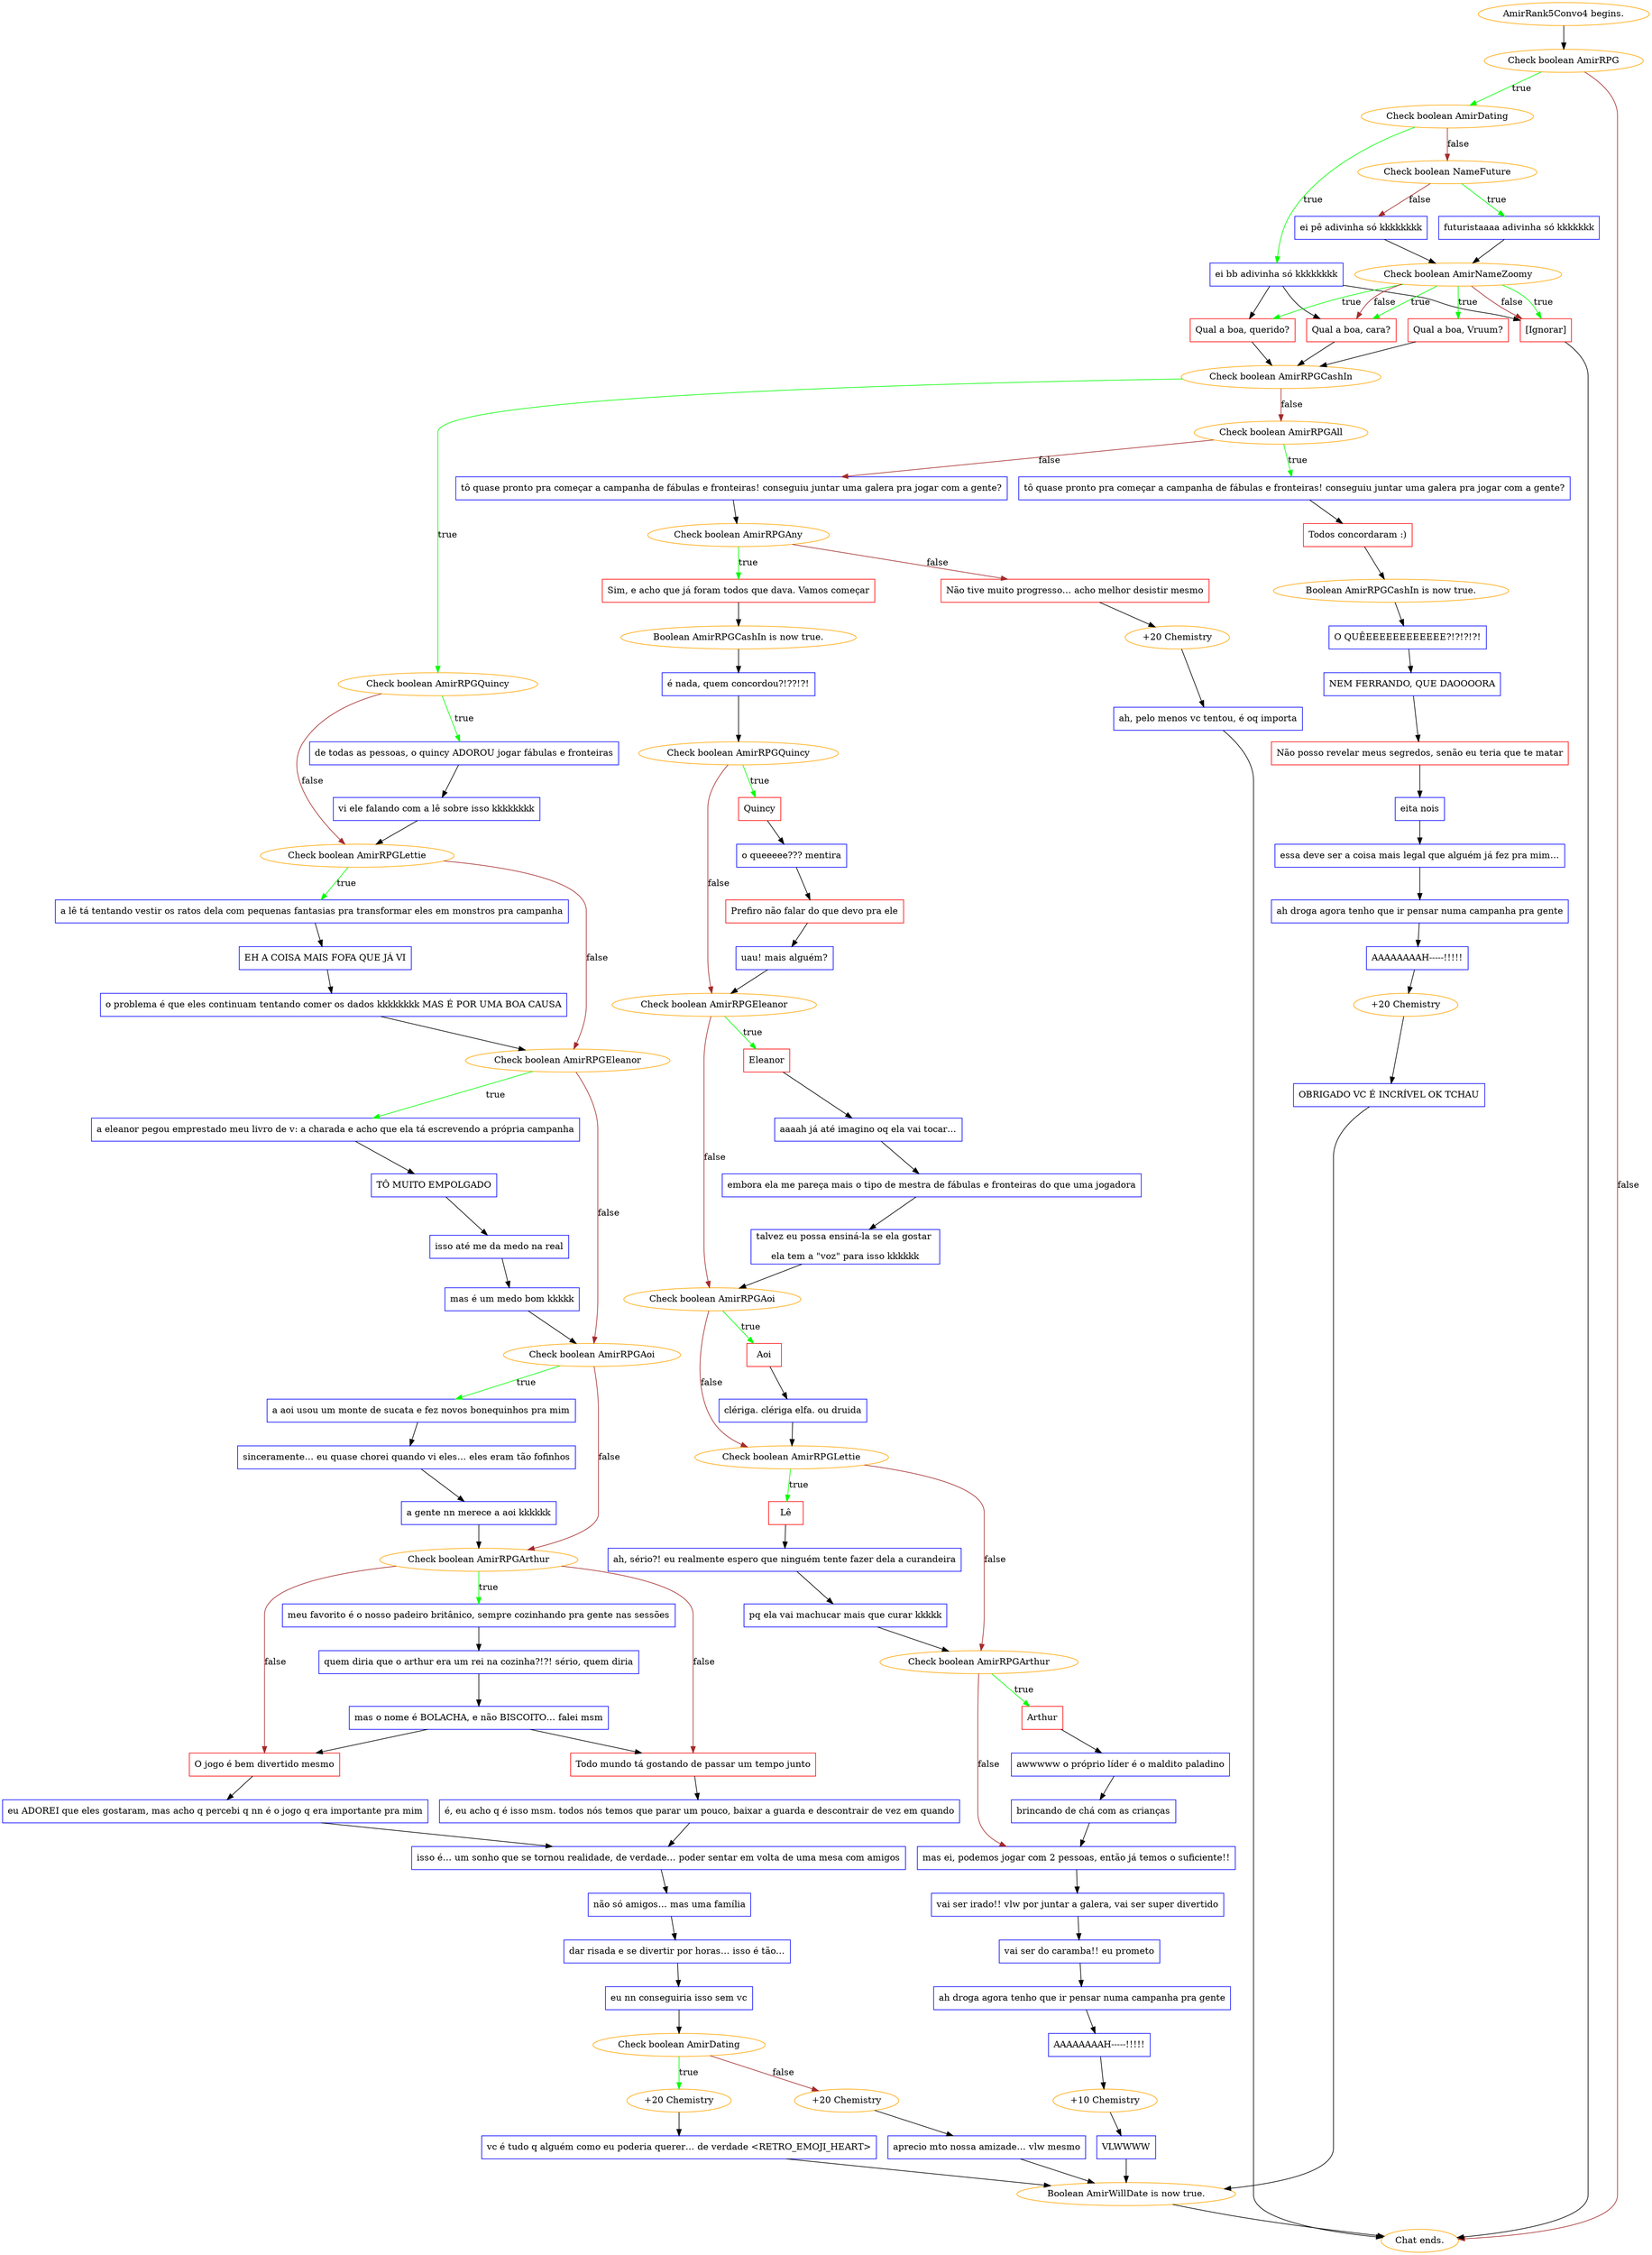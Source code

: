 digraph {
	"AmirRank5Convo4 begins." [color=orange];
		"AmirRank5Convo4 begins." -> j3858128195;
	j3858128195 [label="Check boolean AmirRPG",color=orange];
		j3858128195 -> j3476817092 [label=true,color=green];
		j3858128195 -> "Chat ends." [label=false,color=brown];
	j3476817092 [label="Check boolean AmirDating",color=orange];
		j3476817092 -> j1209315506 [label=true,color=green];
		j3476817092 -> j2625634134 [label=false,color=brown];
	"Chat ends." [color=orange];
	j1209315506 [label="ei bb adivinha só kkkkkkkk",shape=box,color=blue];
		j1209315506 -> j2354211325;
		j1209315506 -> j323268179;
		j1209315506 -> j984287941;
	j2625634134 [label="Check boolean NameFuture",color=orange];
		j2625634134 -> j3285714234 [label=true,color=green];
		j2625634134 -> j1567202976 [label=false,color=brown];
	j2354211325 [label="Qual a boa, querido?",shape=box,color=red];
		j2354211325 -> j2469310741;
	j323268179 [label="Qual a boa, cara?",shape=box,color=red];
		j323268179 -> j2469310741;
	j984287941 [label="[Ignorar]",shape=box,color=red];
		j984287941 -> "Chat ends.";
	j3285714234 [label="futuristaaaa adivinha só kkkkkkk",shape=box,color=blue];
		j3285714234 -> j851589662;
	j1567202976 [label="ei pê adivinha só kkkkkkkk",shape=box,color=blue];
		j1567202976 -> j851589662;
	j2469310741 [label="Check boolean AmirRPGCashIn",color=orange];
		j2469310741 -> j829204582 [label=true,color=green];
		j2469310741 -> j2963346952 [label=false,color=brown];
	j851589662 [label="Check boolean AmirNameZoomy",color=orange];
		j851589662 -> j2354211325 [label=true,color=green];
		j851589662 -> j4179067486 [label=true,color=green];
		j851589662 -> j323268179 [label=true,color=green];
		j851589662 -> j984287941 [label=true,color=green];
		j851589662 -> j323268179 [label=false,color=brown];
		j851589662 -> j984287941 [label=false,color=brown];
	j829204582 [label="Check boolean AmirRPGQuincy",color=orange];
		j829204582 -> j1826078257 [label=true,color=green];
		j829204582 -> j349346713 [label=false,color=brown];
	j2963346952 [label="Check boolean AmirRPGAll",color=orange];
		j2963346952 -> j1850491747 [label=true,color=green];
		j2963346952 -> j1680428876 [label=false,color=brown];
	j4179067486 [label="Qual a boa, Vruum?",shape=box,color=red];
		j4179067486 -> j2469310741;
	j1826078257 [label="de todas as pessoas, o quincy ADOROU jogar fábulas e fronteiras",shape=box,color=blue];
		j1826078257 -> j2563878990;
	j349346713 [label="Check boolean AmirRPGLettie",color=orange];
		j349346713 -> j1608859721 [label=true,color=green];
		j349346713 -> j579735831 [label=false,color=brown];
	j1850491747 [label="tô quase pronto pra começar a campanha de fábulas e fronteiras! conseguiu juntar uma galera pra jogar com a gente?",shape=box,color=blue];
		j1850491747 -> j215860620;
	j1680428876 [label="tô quase pronto pra começar a campanha de fábulas e fronteiras! conseguiu juntar uma galera pra jogar com a gente?",shape=box,color=blue];
		j1680428876 -> j516058989;
	j2563878990 [label="vi ele falando com a lê sobre isso kkkkkkkk",shape=box,color=blue];
		j2563878990 -> j349346713;
	j1608859721 [label="a lê tá tentando vestir os ratos dela com pequenas fantasias pra transformar eles em monstros pra campanha",shape=box,color=blue];
		j1608859721 -> j3313296533;
	j579735831 [label="Check boolean AmirRPGEleanor",color=orange];
		j579735831 -> j2220617213 [label=true,color=green];
		j579735831 -> j1044804211 [label=false,color=brown];
	j215860620 [label="Todos concordaram :)",shape=box,color=red];
		j215860620 -> j947283763;
	j516058989 [label="Check boolean AmirRPGAny",color=orange];
		j516058989 -> j519959027 [label=true,color=green];
		j516058989 -> j3586981682 [label=false,color=brown];
	j3313296533 [label="EH A COISA MAIS FOFA QUE JÁ VI",shape=box,color=blue];
		j3313296533 -> j1885348066;
	j2220617213 [label="a eleanor pegou emprestado meu livro de v: a charada e acho que ela tá escrevendo a própria campanha",shape=box,color=blue];
		j2220617213 -> j2525280789;
	j1044804211 [label="Check boolean AmirRPGAoi",color=orange];
		j1044804211 -> j3115035105 [label=true,color=green];
		j1044804211 -> j400474391 [label=false,color=brown];
	j947283763 [label="Boolean AmirRPGCashIn is now true.",color=orange];
		j947283763 -> j859078729;
	j519959027 [label="Sim, e acho que já foram todos que dava. Vamos começar",shape=box,color=red];
		j519959027 -> j3775843858;
	j3586981682 [label="Não tive muito progresso… acho melhor desistir mesmo",shape=box,color=red];
		j3586981682 -> j2399766692;
	j1885348066 [label="o problema é que eles continuam tentando comer os dados kkkkkkkk MAS É POR UMA BOA CAUSA",shape=box,color=blue];
		j1885348066 -> j579735831;
	j2525280789 [label="TÔ MUITO EMPOLGADO",shape=box,color=blue];
		j2525280789 -> j2077457943;
	j3115035105 [label="a aoi usou um monte de sucata e fez novos bonequinhos pra mim",shape=box,color=blue];
		j3115035105 -> j1483523554;
	j400474391 [label="Check boolean AmirRPGArthur",color=orange];
		j400474391 -> j3290967017 [label=true,color=green];
		j400474391 -> j1716762455 [label=false,color=brown];
		j400474391 -> j4048092240 [label=false,color=brown];
	j859078729 [label="O QUÊEEEEEEEEEEEE?!?!?!?!",shape=box,color=blue];
		j859078729 -> j2861854360;
	j3775843858 [label="Boolean AmirRPGCashIn is now true.",color=orange];
		j3775843858 -> j1216364302;
	j2399766692 [label="+20 Chemistry",color=orange];
		j2399766692 -> j3258738837;
	j2077457943 [label="isso até me da medo na real",shape=box,color=blue];
		j2077457943 -> j2328440052;
	j1483523554 [label="sinceramente… eu quase chorei quando vi eles… eles eram tão fofinhos",shape=box,color=blue];
		j1483523554 -> j4159181215;
	j3290967017 [label="meu favorito é o nosso padeiro britânico, sempre cozinhando pra gente nas sessões",shape=box,color=blue];
		j3290967017 -> j1153022370;
	j1716762455 [label="O jogo é bem divertido mesmo",shape=box,color=red];
		j1716762455 -> j1561133596;
	j4048092240 [label="Todo mundo tá gostando de passar um tempo junto",shape=box,color=red];
		j4048092240 -> j3615206638;
	j2861854360 [label="NEM FERRANDO, QUE DAOOOORA",shape=box,color=blue];
		j2861854360 -> j2263165584;
	j1216364302 [label="é nada, quem concordou?!??!?!",shape=box,color=blue];
		j1216364302 -> j1247058907;
	j3258738837 [label="ah, pelo menos vc tentou, é oq importa",shape=box,color=blue];
		j3258738837 -> "Chat ends.";
	j2328440052 [label="mas é um medo bom kkkkk",shape=box,color=blue];
		j2328440052 -> j1044804211;
	j4159181215 [label="a gente nn merece a aoi kkkkkk",shape=box,color=blue];
		j4159181215 -> j400474391;
	j1153022370 [label="quem diria que o arthur era um rei na cozinha?!?! sério, quem diria",shape=box,color=blue];
		j1153022370 -> j3214759788;
	j1561133596 [label="eu ADOREI que eles gostaram, mas acho q percebi q nn é o jogo q era importante pra mim",shape=box,color=blue];
		j1561133596 -> j1996219563;
	j3615206638 [label="é, eu acho q é isso msm. todos nós temos que parar um pouco, baixar a guarda e descontrair de vez em quando",shape=box,color=blue];
		j3615206638 -> j1996219563;
	j2263165584 [label="Não posso revelar meus segredos, senão eu teria que te matar",shape=box,color=red];
		j2263165584 -> j387486197;
	j1247058907 [label="Check boolean AmirRPGQuincy",color=orange];
		j1247058907 -> j3092434551 [label=true,color=green];
		j1247058907 -> j747612989 [label=false,color=brown];
	j3214759788 [label="mas o nome é BOLACHA, e não BISCOITO… falei msm",shape=box,color=blue];
		j3214759788 -> j1716762455;
		j3214759788 -> j4048092240;
	j1996219563 [label="isso é… um sonho que se tornou realidade, de verdade… poder sentar em volta de uma mesa com amigos",shape=box,color=blue];
		j1996219563 -> j2177649922;
	j387486197 [label="eita nois",shape=box,color=blue];
		j387486197 -> j1969738350;
	j3092434551 [label="Quincy",shape=box,color=red];
		j3092434551 -> j517010443;
	j747612989 [label="Check boolean AmirRPGEleanor",color=orange];
		j747612989 -> j2807744896 [label=true,color=green];
		j747612989 -> j4013696291 [label=false,color=brown];
	j2177649922 [label="não só amigos… mas uma família",shape=box,color=blue];
		j2177649922 -> j2378354170;
	j1969738350 [label="essa deve ser a coisa mais legal que alguém já fez pra mim…",shape=box,color=blue];
		j1969738350 -> j1944736437;
	j517010443 [label="o queeeee??? mentira",shape=box,color=blue];
		j517010443 -> j146379473;
	j2807744896 [label="Eleanor",shape=box,color=red];
		j2807744896 -> j827281266;
	j4013696291 [label="Check boolean AmirRPGAoi",color=orange];
		j4013696291 -> j1195169506 [label=true,color=green];
		j4013696291 -> j116997806 [label=false,color=brown];
	j2378354170 [label="dar risada e se divertir por horas… isso é tão…",shape=box,color=blue];
		j2378354170 -> j3369653417;
	j1944736437 [label="ah droga agora tenho que ir pensar numa campanha pra gente",shape=box,color=blue];
		j1944736437 -> j1981124442;
	j146379473 [label="Prefiro não falar do que devo pra ele",shape=box,color=red];
		j146379473 -> j2259209621;
	j827281266 [label="aaaah já até imagino oq ela vai tocar…",shape=box,color=blue];
		j827281266 -> j1026794280;
	j1195169506 [label="Aoi",shape=box,color=red];
		j1195169506 -> j1267113478;
	j116997806 [label="Check boolean AmirRPGLettie",color=orange];
		j116997806 -> j4250179269 [label=true,color=green];
		j116997806 -> j994198793 [label=false,color=brown];
	j3369653417 [label="eu nn conseguiria isso sem vc",shape=box,color=blue];
		j3369653417 -> j3015855926;
	j1981124442 [label="AAAAAAAAH-----!!!!!",shape=box,color=blue];
		j1981124442 -> j246684975;
	j2259209621 [label="uau! mais alguém?",shape=box,color=blue];
		j2259209621 -> j747612989;
	j1026794280 [label="embora ela me pareça mais o tipo de mestra de fábulas e fronteiras do que uma jogadora",shape=box,color=blue];
		j1026794280 -> j3789987400;
	j1267113478 [label="clériga. clériga elfa. ou druida",shape=box,color=blue];
		j1267113478 -> j116997806;
	j4250179269 [label="Lê",shape=box,color=red];
		j4250179269 -> j336139108;
	j994198793 [label="Check boolean AmirRPGArthur",color=orange];
		j994198793 -> j1289995706 [label=true,color=green];
		j994198793 -> j1129878984 [label=false,color=brown];
	j3015855926 [label="Check boolean AmirDating",color=orange];
		j3015855926 -> j1115336848 [label=true,color=green];
		j3015855926 -> j1597305525 [label=false,color=brown];
	j246684975 [label="+20 Chemistry",color=orange];
		j246684975 -> j4193600887;
	j3789987400 [label="talvez eu possa ensiná-la se ela gostar 
ela tem a \"voz\" para isso kkkkkk",shape=box,color=blue];
		j3789987400 -> j4013696291;
	j336139108 [label="ah, sério?! eu realmente espero que ninguém tente fazer dela a curandeira",shape=box,color=blue];
		j336139108 -> j2928233618;
	j1289995706 [label="Arthur",shape=box,color=red];
		j1289995706 -> j1571047108;
	j1129878984 [label="mas ei, podemos jogar com 2 pessoas, então já temos o suficiente!!",shape=box,color=blue];
		j1129878984 -> j3370502205;
	j1115336848 [label="+20 Chemistry",color=orange];
		j1115336848 -> j1872020134;
	j1597305525 [label="+20 Chemistry",color=orange];
		j1597305525 -> j1632371918;
	j4193600887 [label="OBRIGADO VC É INCRÍVEL OK TCHAU",shape=box,color=blue];
		j4193600887 -> j661208215;
	j2928233618 [label="pq ela vai machucar mais que curar kkkkk",shape=box,color=blue];
		j2928233618 -> j994198793;
	j1571047108 [label="awwwww o próprio líder é o maldito paladino",shape=box,color=blue];
		j1571047108 -> j1872962455;
	j3370502205 [label="vai ser irado!! vlw por juntar a galera, vai ser super divertido",shape=box,color=blue];
		j3370502205 -> j1193899070;
	j1872020134 [label="vc é tudo q alguém como eu poderia querer… de verdade <RETRO_EMOJI_HEART>",shape=box,color=blue];
		j1872020134 -> j661208215;
	j1632371918 [label="aprecio mto nossa amizade… vlw mesmo",shape=box,color=blue];
		j1632371918 -> j661208215;
	j661208215 [label="Boolean AmirWillDate is now true.",color=orange];
		j661208215 -> "Chat ends.";
	j1872962455 [label="brincando de chá com as crianças",shape=box,color=blue];
		j1872962455 -> j1129878984;
	j1193899070 [label="vai ser do caramba!! eu prometo",shape=box,color=blue];
		j1193899070 -> j3522655685;
	j3522655685 [label="ah droga agora tenho que ir pensar numa campanha pra gente",shape=box,color=blue];
		j3522655685 -> j1270957529;
	j1270957529 [label="AAAAAAAAH-----!!!!!",shape=box,color=blue];
		j1270957529 -> j1764077250;
	j1764077250 [label="+10 Chemistry",color=orange];
		j1764077250 -> j1527164435;
	j1527164435 [label="VLWWWW",shape=box,color=blue];
		j1527164435 -> j661208215;
}